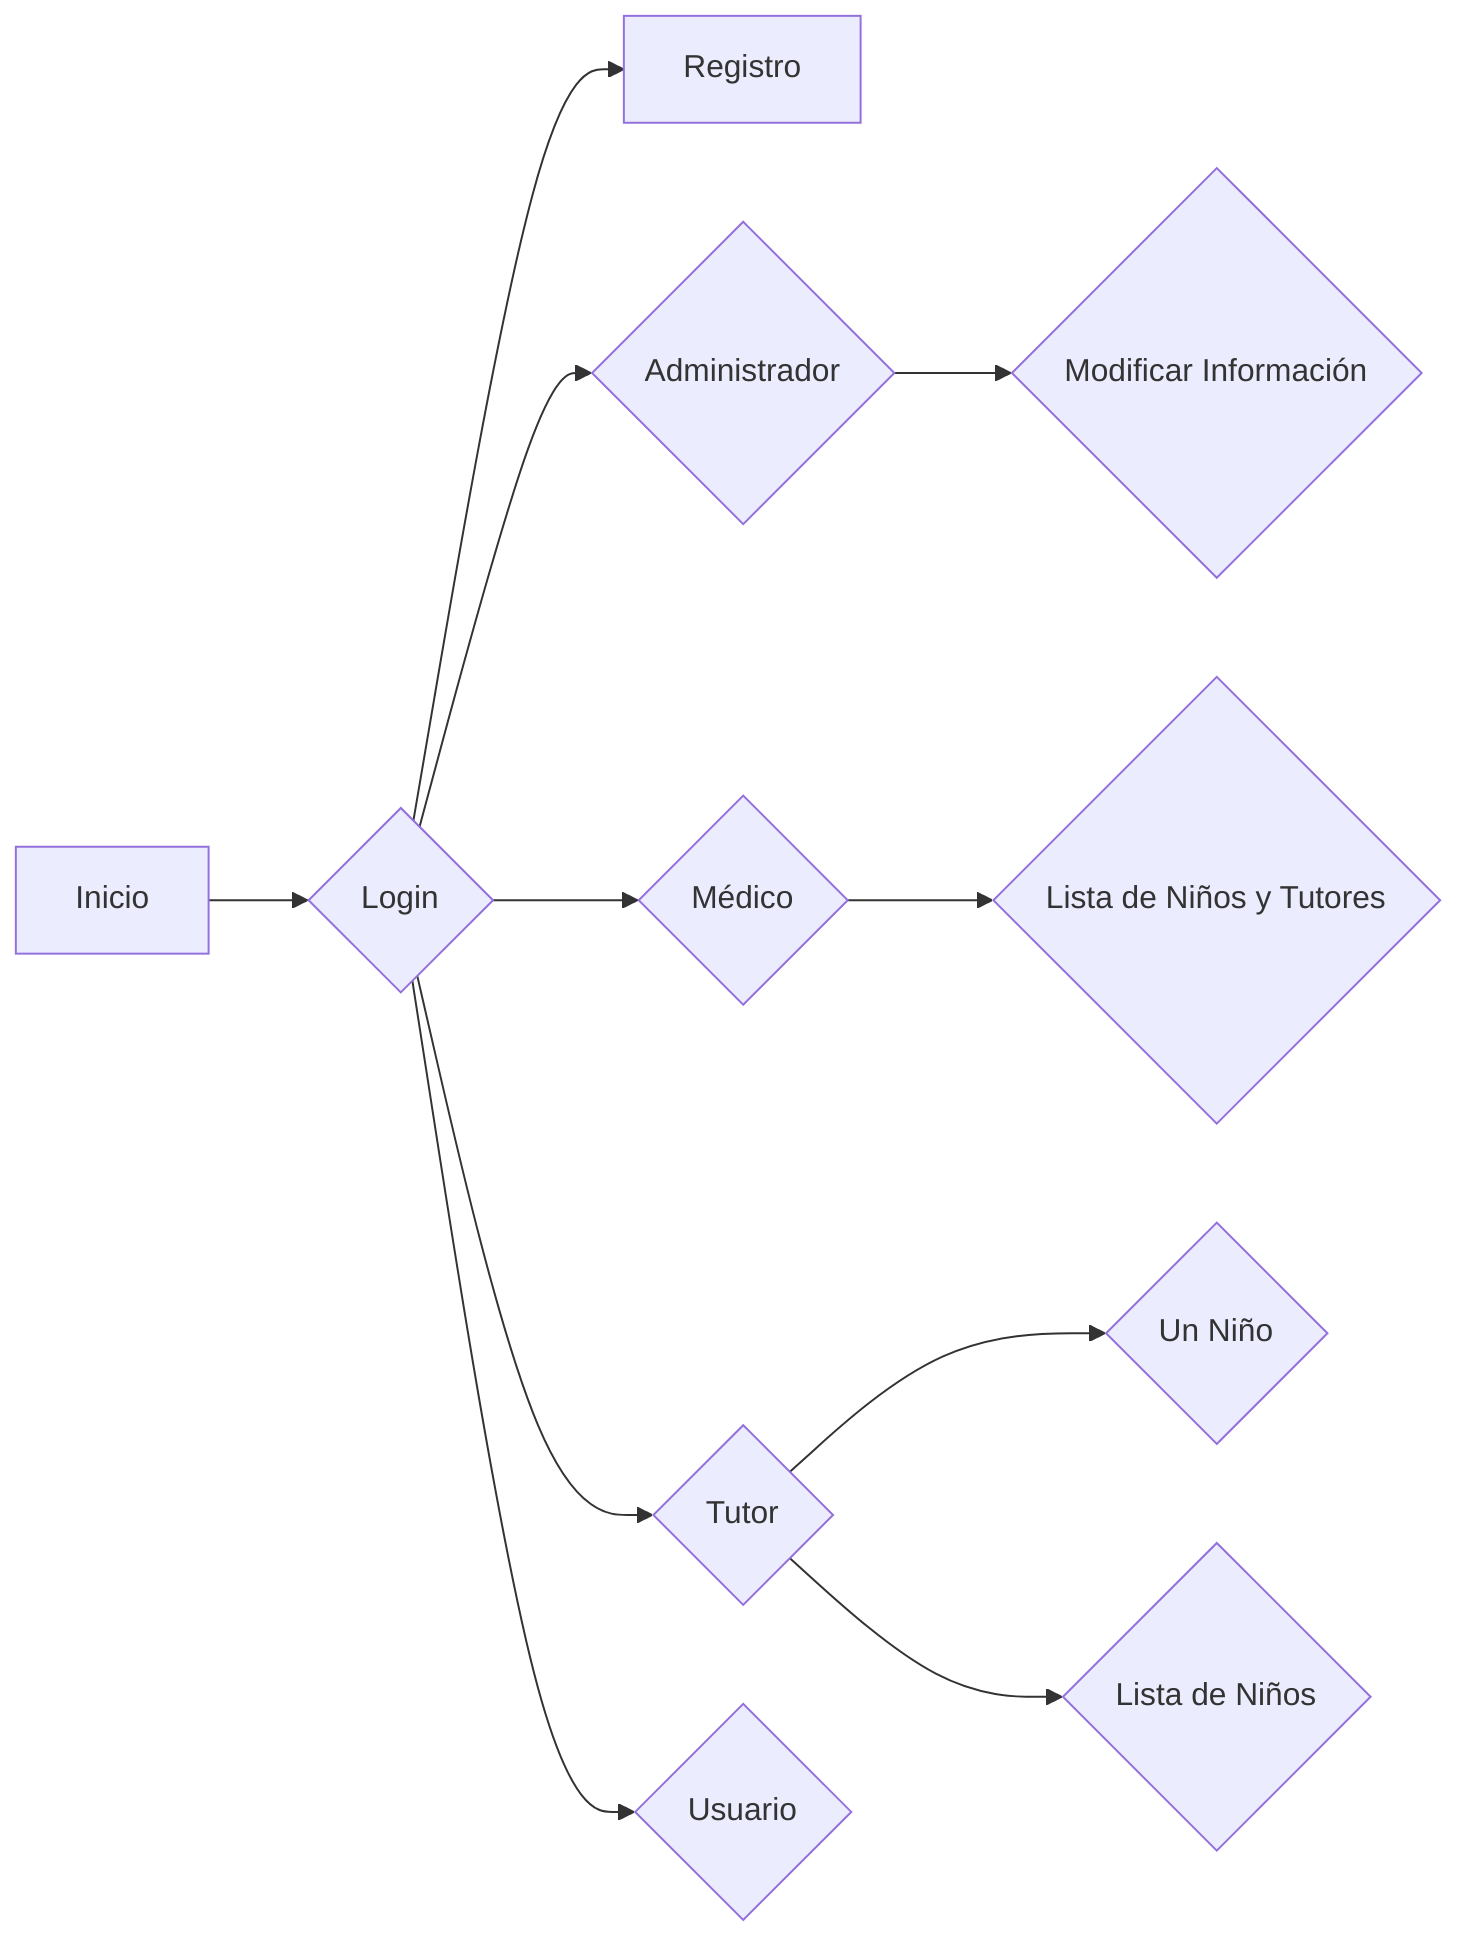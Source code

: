graph LR
    A[Inicio] --> B{Login}
    B --> C[Registro]
    B --> E{Administrador}
    B --> F{Médico}
    B --> G{Tutor}
    B --> H{Usuario}
    G --> I{Un Niño}
    G --> J{Lista de Niños}
    F --> K{Lista de Niños y Tutores}
    E --> L{Modificar Información}